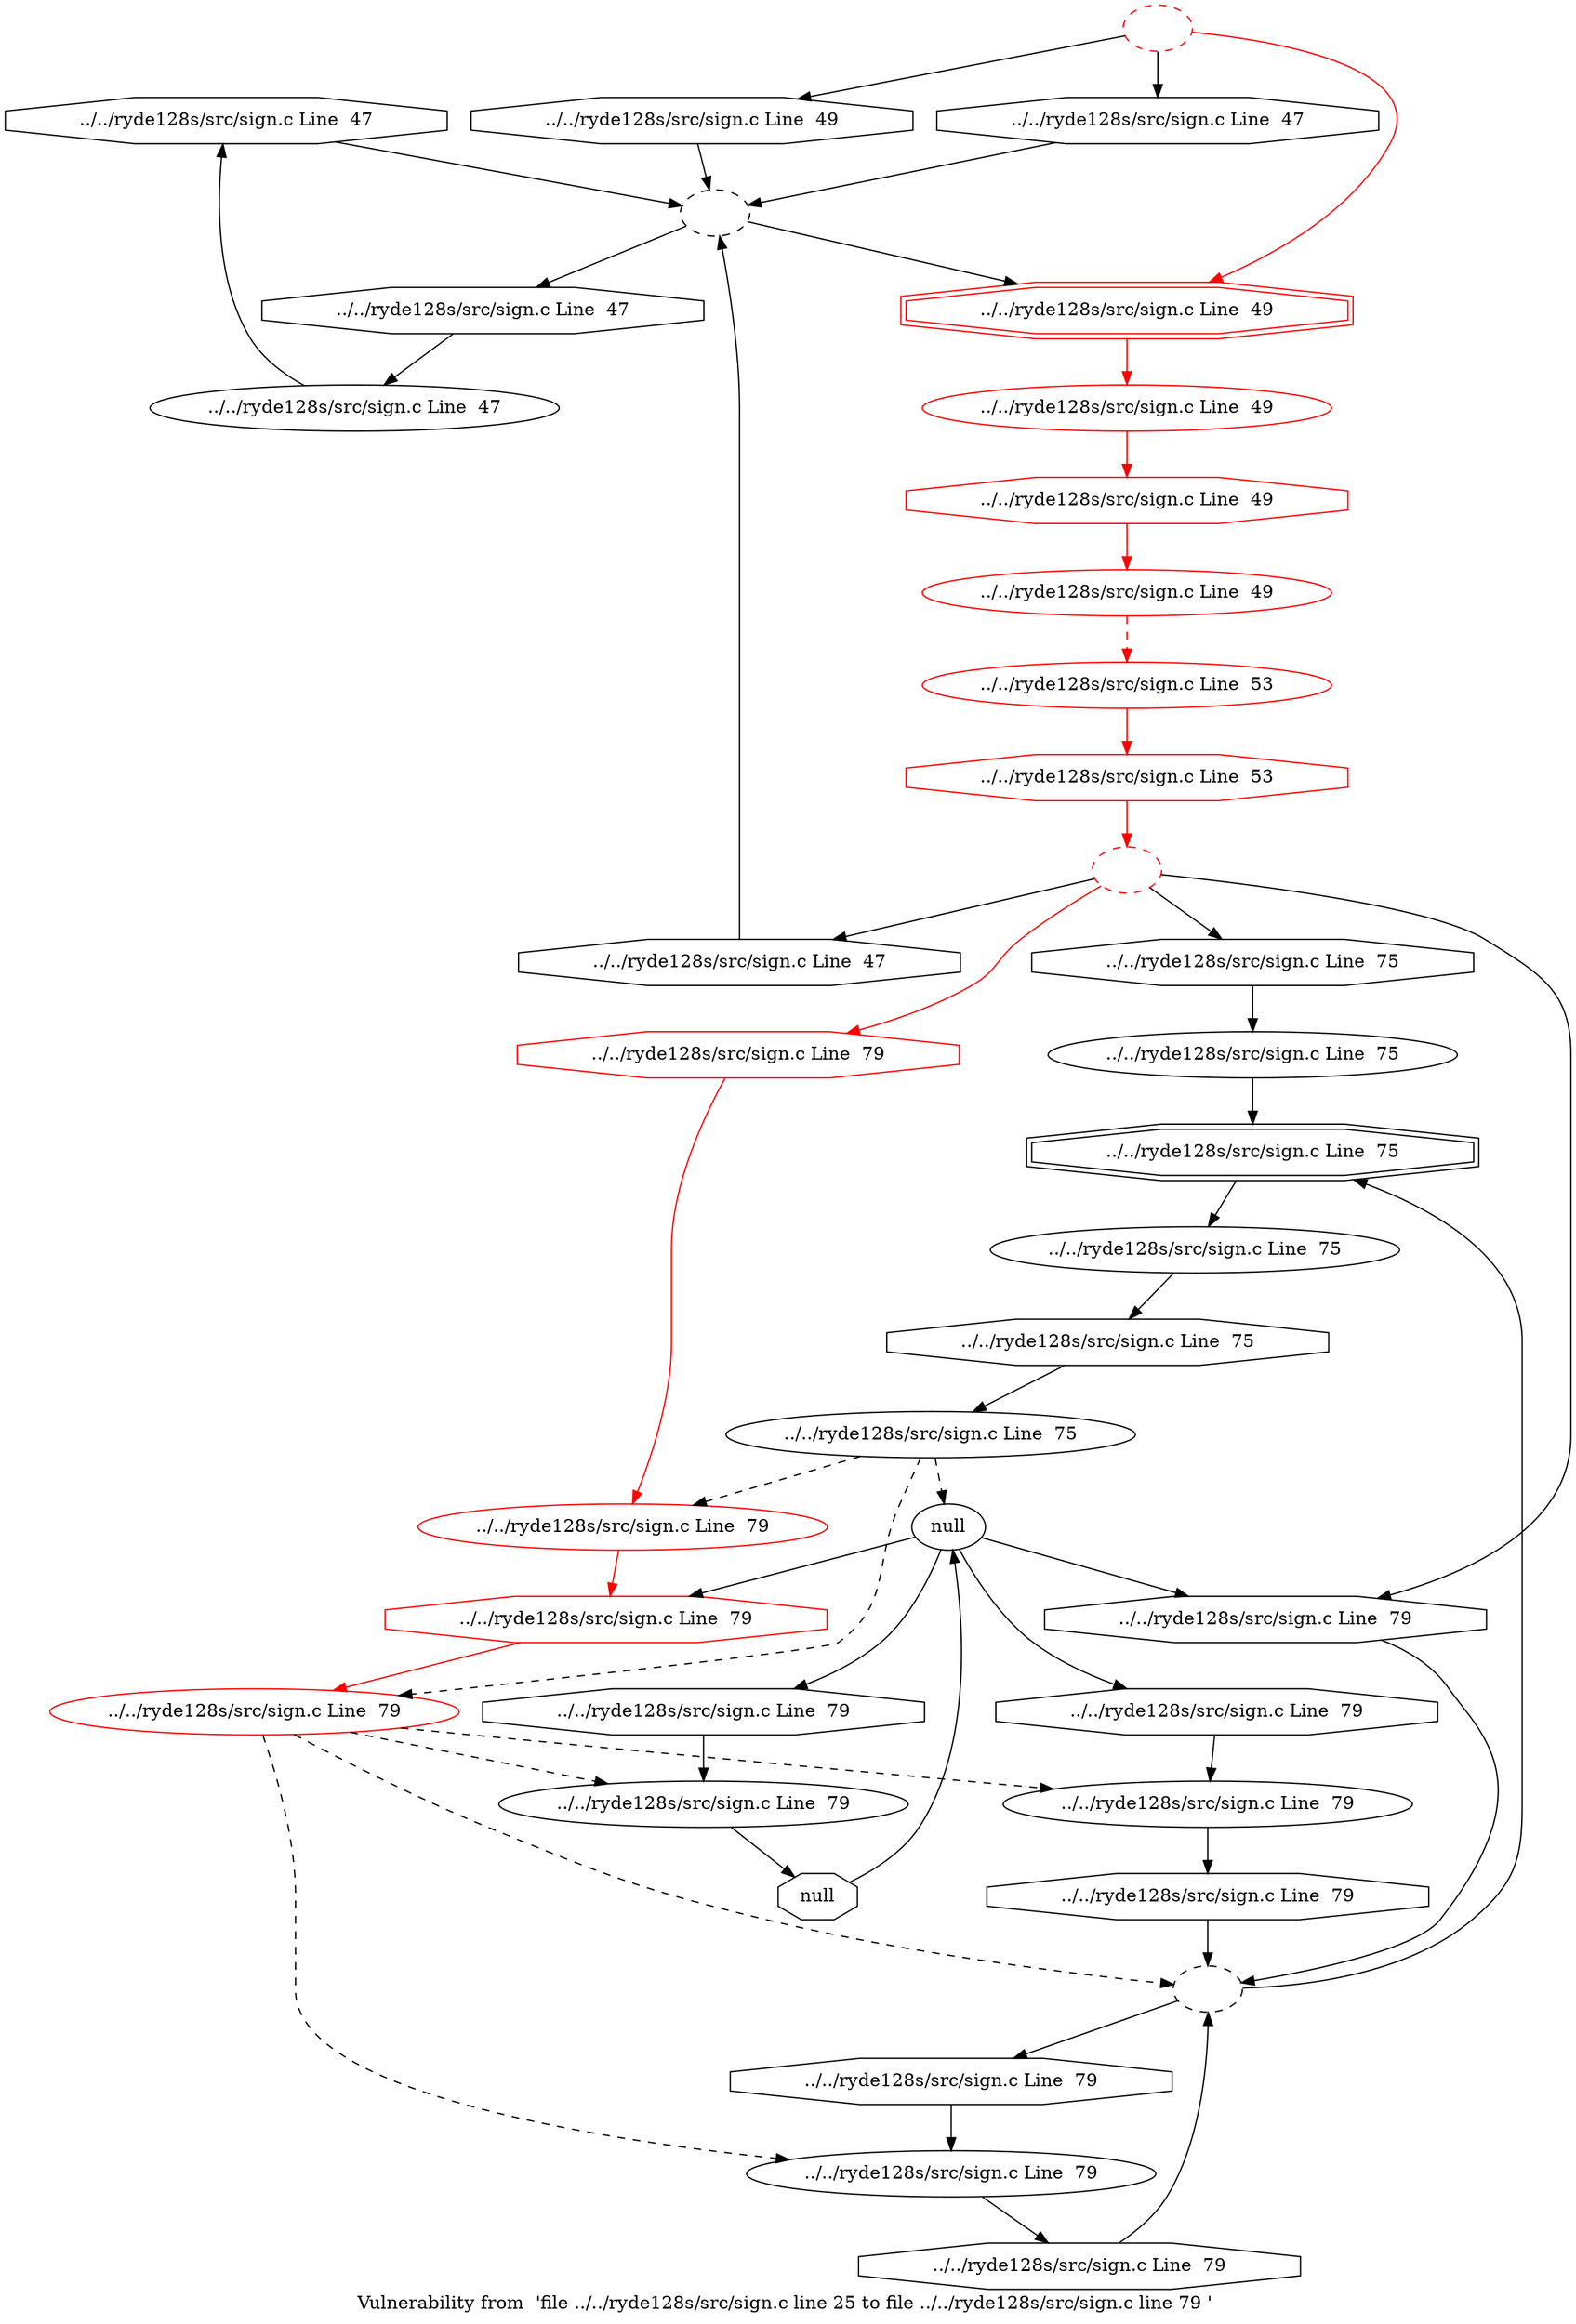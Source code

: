 digraph "Vulnerability from 'file ../../ryde128s/src/sign.c line 25 to file ../../ryde128s/src/sign.c line 79 '  "{
label="Vulnerability from  'file ../../ryde128s/src/sign.c line 25 to file ../../ryde128s/src/sign.c line 79 ' ";
node_202[shape=octagon,style=solid,label="../../ryde128s/src/sign.c Line  47"]
node_196[shape=ellipse,style=dashed,label=""]
"node_202"->"node_196"
node_203[shape=octagon,style=solid,label="../../ryde128s/src/sign.c Line  49"]
"node_203"->"node_196"
node_204[shape=ellipse,style=solid,label="../../ryde128s/src/sign.c Line  49", color=red]
node_207[shape=octagon,style=solid,label="../../ryde128s/src/sign.c Line  49", color=red]
"node_204"->"node_207" [color=red]
node_201[shape=octagon,style=solid,label="../../ryde128s/src/sign.c Line  47"]
"node_201"->"node_196"
node_200[shape=octagon,style=solid,label="../../ryde128s/src/sign.c Line  47"]
node_199[shape=ellipse,style=solid,label="../../ryde128s/src/sign.c Line  47"]
"node_200"->"node_199"
"node_199"->"node_202"
node_198[shape=ellipse,style=dashed,label="", color=red]
node_197[shape=octagon,style=solid,label="../../ryde128s/src/sign.c Line  47"]
"node_198"->"node_197"
node_212[shape=octagon,style=solid,label="../../ryde128s/src/sign.c Line  75"]
"node_198"->"node_212"
node_222[shape=octagon,style=solid,label="../../ryde128s/src/sign.c Line  79", color=red]
"node_198"->"node_222" [color=red]
node_230[shape=octagon,style=solid,label="../../ryde128s/src/sign.c Line  79"]
"node_198"->"node_230"
"node_197"->"node_196"
"node_196"->"node_200"
node_205[shape=doubleoctagon,style=solid,label="../../ryde128s/src/sign.c Line  49", color=red]
"node_196"->"node_205"
node_195[shape=ellipse,style=dashed,label="", color=red]
"node_195"->"node_203"
"node_195"->"node_201"
"node_195"->"node_205" [color=red]
node_211[shape=ellipse,style=solid,label="../../ryde128s/src/sign.c Line  75"]
node_214[shape=doubleoctagon,style=solid,label="../../ryde128s/src/sign.c Line  75"]
"node_211"->"node_214"
"node_212"->"node_211"
node_213[shape=ellipse,style=solid,label="../../ryde128s/src/sign.c Line  75"]
node_216[shape=octagon,style=solid,label="../../ryde128s/src/sign.c Line  75"]
"node_213"->"node_216"
"node_214"->"node_213"
node_215[shape=ellipse,style=solid,label="../../ryde128s/src/sign.c Line  75"]
node_217[shape=ellipse,style=solid,label="null"]
"node_215"->"node_217" [style=dashed]
node_221[shape=ellipse,style=solid,label="../../ryde128s/src/sign.c Line  79", color=red]
"node_215"->"node_221" [style=dashed]
node_223[shape=ellipse,style=solid,label="../../ryde128s/src/sign.c Line  79", color=red]
"node_215"->"node_223" [style=dashed]
"node_216"->"node_215"
node_220[shape=octagon,style=solid,label="../../ryde128s/src/sign.c Line  79"]
"node_217"->"node_220"
node_224[shape=octagon,style=solid,label="../../ryde128s/src/sign.c Line  79", color=red]
"node_217"->"node_224"
node_226[shape=octagon,style=solid,label="../../ryde128s/src/sign.c Line  79"]
"node_217"->"node_226"
"node_217"->"node_230"
node_218[shape=octagon,style=solid,label="null"]
"node_218"->"node_217"
node_219[shape=ellipse,style=solid,label="../../ryde128s/src/sign.c Line  79"]
"node_219"->"node_218"
"node_220"->"node_219"
"node_221"->"node_224" [color=red]
"node_222"->"node_221" [color=red]
"node_223"->"node_219" [style=dashed]
node_225[shape=ellipse,style=solid,label="../../ryde128s/src/sign.c Line  79"]
"node_223"->"node_225" [style=dashed]
node_228[shape=ellipse,style=solid,label="../../ryde128s/src/sign.c Line  79"]
"node_223"->"node_228" [style=dashed]
node_210[shape=ellipse,style=dashed,label=""]
"node_223"->"node_210" [style=dashed]
"node_224"->"node_223" [color=red]
node_227[shape=octagon,style=solid,label="../../ryde128s/src/sign.c Line  79"]
"node_225"->"node_227"
"node_226"->"node_225"
"node_227"->"node_210"
node_231[shape=octagon,style=solid,label="../../ryde128s/src/sign.c Line  79"]
"node_228"->"node_231"
node_229[shape=octagon,style=solid,label="../../ryde128s/src/sign.c Line  79"]
"node_229"->"node_228"
"node_230"->"node_210"
"node_231"->"node_210"
"node_205"->"node_204" [color=red]
node_206[shape=ellipse,style=solid,label="../../ryde128s/src/sign.c Line  49", color=red]
node_208[shape=ellipse,style=solid,label="../../ryde128s/src/sign.c Line  53", color=red]
"node_206"->"node_208" [color=red, style=dashed]
"node_207"->"node_206" [color=red]
node_209[shape=octagon,style=solid,label="../../ryde128s/src/sign.c Line  53", color=red]
"node_208"->"node_209" [color=red]
"node_209"->"node_198" [color=red]
"node_210"->"node_214"
"node_210"->"node_229"
}

